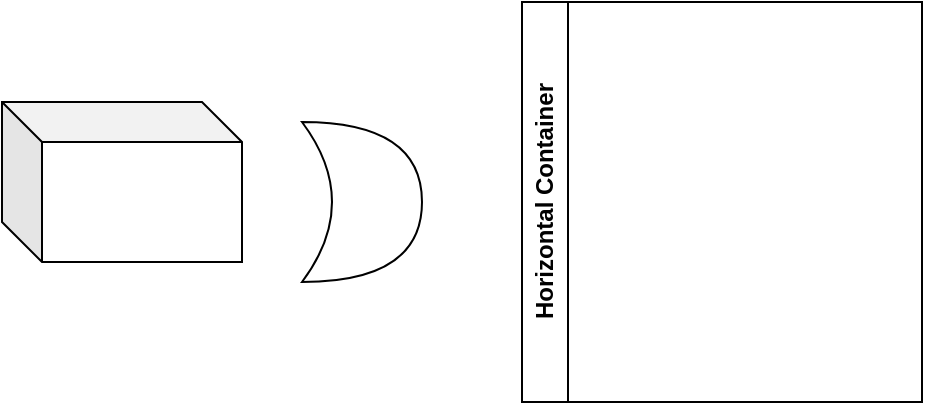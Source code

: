 <mxfile version="27.2.0">
  <diagram name="第 1 页" id="V930TXie5na-Q69wNAiw">
    <mxGraphModel dx="1018" dy="730" grid="1" gridSize="10" guides="1" tooltips="1" connect="1" arrows="1" fold="1" page="1" pageScale="1" pageWidth="827" pageHeight="1169" math="0" shadow="0">
      <root>
        <mxCell id="0" />
        <mxCell id="1" parent="0" />
        <mxCell id="VYxu746-t5b5k9yK0ZCy-1" value="" style="shape=cube;whiteSpace=wrap;html=1;boundedLbl=1;backgroundOutline=1;darkOpacity=0.05;darkOpacity2=0.1;" vertex="1" parent="1">
          <mxGeometry x="180" y="270" width="120" height="80" as="geometry" />
        </mxCell>
        <mxCell id="VYxu746-t5b5k9yK0ZCy-2" value="" style="shape=xor;whiteSpace=wrap;html=1;" vertex="1" parent="1">
          <mxGeometry x="330" y="280" width="60" height="80" as="geometry" />
        </mxCell>
        <mxCell id="VYxu746-t5b5k9yK0ZCy-3" value="Horizontal Container" style="swimlane;horizontal=0;whiteSpace=wrap;html=1;" vertex="1" parent="1">
          <mxGeometry x="440" y="220" width="200" height="200" as="geometry" />
        </mxCell>
      </root>
    </mxGraphModel>
  </diagram>
</mxfile>
